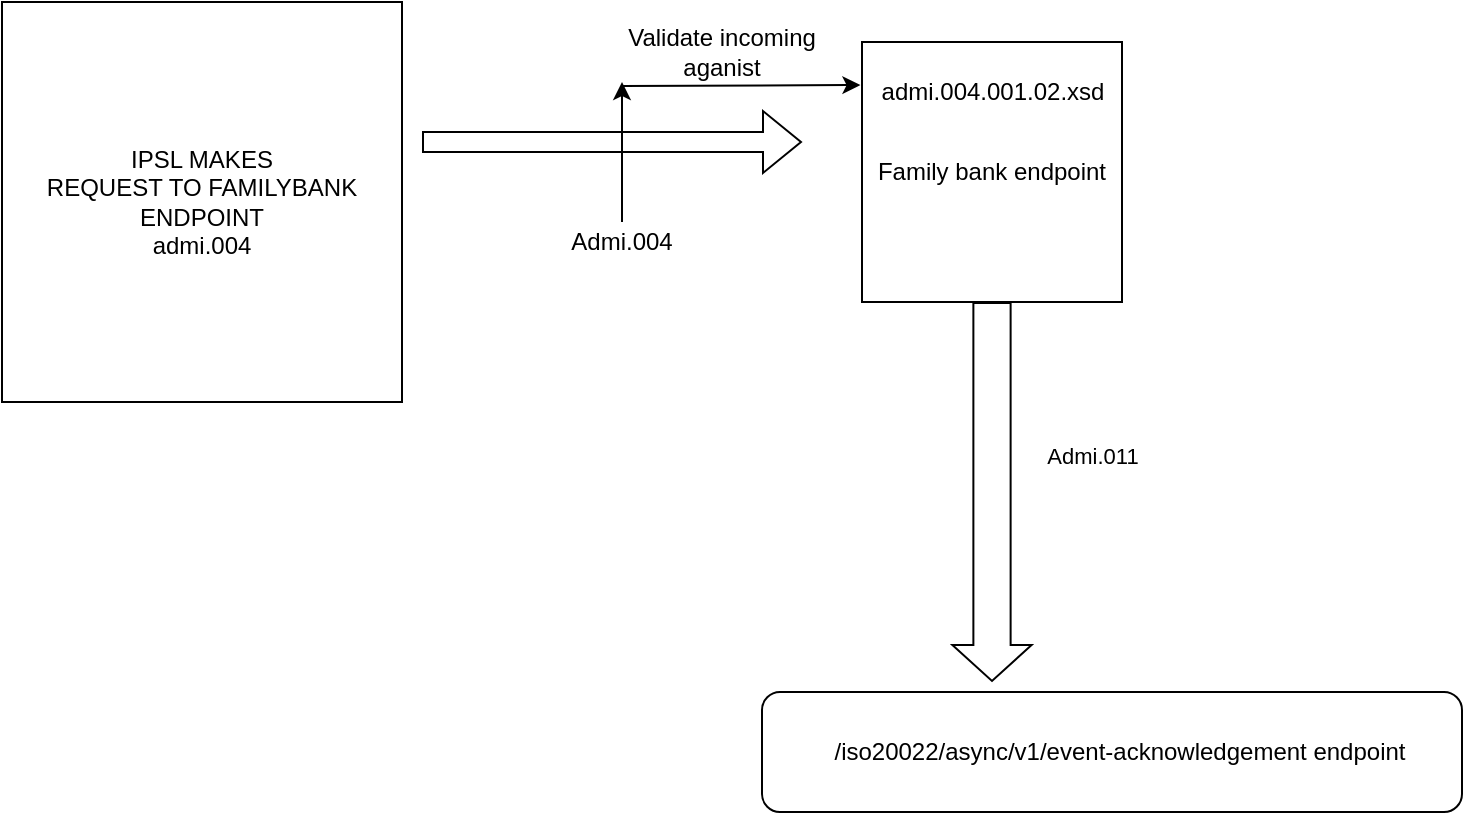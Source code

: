 <mxfile version="25.0.1">
  <diagram name="Page-1" id="I9CYXgJEfsnaPuvc8X5f">
    <mxGraphModel dx="989" dy="514" grid="1" gridSize="10" guides="1" tooltips="1" connect="1" arrows="1" fold="1" page="1" pageScale="1" pageWidth="827" pageHeight="1169" math="0" shadow="0">
      <root>
        <mxCell id="0" />
        <mxCell id="1" parent="0" />
        <mxCell id="Dilf7zjEC500wKTw47Jp-12" value="" style="rounded=1;whiteSpace=wrap;html=1;" vertex="1" parent="1">
          <mxGeometry x="410" y="475" width="350" height="60" as="geometry" />
        </mxCell>
        <mxCell id="Dilf7zjEC500wKTw47Jp-1" value="IPSL MAKES&lt;div&gt;REQUEST TO FAMILYBANK ENDPOINT&lt;/div&gt;&lt;div&gt;admi.004&lt;/div&gt;" style="whiteSpace=wrap;html=1;aspect=fixed;" vertex="1" parent="1">
          <mxGeometry x="30" y="130" width="200" height="200" as="geometry" />
        </mxCell>
        <mxCell id="Dilf7zjEC500wKTw47Jp-2" value="Family bank endpoint" style="whiteSpace=wrap;html=1;aspect=fixed;" vertex="1" parent="1">
          <mxGeometry x="460" y="150" width="130" height="130" as="geometry" />
        </mxCell>
        <mxCell id="Dilf7zjEC500wKTw47Jp-3" value="" style="shape=flexArrow;endArrow=classic;html=1;rounded=0;" edge="1" parent="1">
          <mxGeometry width="50" height="50" relative="1" as="geometry">
            <mxPoint x="240" y="200" as="sourcePoint" />
            <mxPoint x="430" y="200" as="targetPoint" />
          </mxGeometry>
        </mxCell>
        <mxCell id="Dilf7zjEC500wKTw47Jp-21" style="edgeStyle=orthogonalEdgeStyle;rounded=0;orthogonalLoop=1;jettySize=auto;html=1;" edge="1" parent="1" source="Dilf7zjEC500wKTw47Jp-5">
          <mxGeometry relative="1" as="geometry">
            <mxPoint x="340" y="170" as="targetPoint" />
          </mxGeometry>
        </mxCell>
        <mxCell id="Dilf7zjEC500wKTw47Jp-5" value="Admi.004" style="text;strokeColor=none;align=center;fillColor=none;html=1;verticalAlign=middle;whiteSpace=wrap;rounded=0;" vertex="1" parent="1">
          <mxGeometry x="310" y="240" width="60" height="20" as="geometry" />
        </mxCell>
        <mxCell id="Dilf7zjEC500wKTw47Jp-7" value="" style="shape=flexArrow;endArrow=classic;html=1;rounded=0;width=18.621;endSize=5.669;exitX=0.5;exitY=1;exitDx=0;exitDy=0;" edge="1" parent="1" source="Dilf7zjEC500wKTw47Jp-2">
          <mxGeometry width="50" height="50" relative="1" as="geometry">
            <mxPoint x="524.66" y="300" as="sourcePoint" />
            <mxPoint x="525" y="470" as="targetPoint" />
          </mxGeometry>
        </mxCell>
        <mxCell id="Dilf7zjEC500wKTw47Jp-8" value="Admi.011" style="edgeLabel;html=1;align=center;verticalAlign=middle;resizable=0;points=[];" vertex="1" connectable="0" parent="Dilf7zjEC500wKTw47Jp-7">
          <mxGeometry x="-0.25" y="10" relative="1" as="geometry">
            <mxPoint x="40" y="5" as="offset" />
          </mxGeometry>
        </mxCell>
        <mxCell id="Dilf7zjEC500wKTw47Jp-9" value="admi.004.001.02.xsd" style="text;html=1;align=center;verticalAlign=middle;resizable=0;points=[];autosize=1;strokeColor=none;fillColor=none;" vertex="1" parent="1">
          <mxGeometry x="460" y="160" width="130" height="30" as="geometry" />
        </mxCell>
        <mxCell id="Dilf7zjEC500wKTw47Jp-10" value="/iso20022/async/v1/event-acknowledgement endpoint" style="text;html=1;align=center;verticalAlign=middle;whiteSpace=wrap;rounded=0;" vertex="1" parent="1">
          <mxGeometry x="414" y="490" width="350" height="30" as="geometry" />
        </mxCell>
        <mxCell id="Dilf7zjEC500wKTw47Jp-22" value="" style="endArrow=classic;html=1;rounded=0;entryX=-0.006;entryY=0.384;entryDx=0;entryDy=0;entryPerimeter=0;" edge="1" parent="1" target="Dilf7zjEC500wKTw47Jp-9">
          <mxGeometry width="50" height="50" relative="1" as="geometry">
            <mxPoint x="340" y="172" as="sourcePoint" />
            <mxPoint x="440" y="290" as="targetPoint" />
          </mxGeometry>
        </mxCell>
        <mxCell id="Dilf7zjEC500wKTw47Jp-23" value="Validate incoming aganist" style="text;html=1;align=center;verticalAlign=middle;whiteSpace=wrap;rounded=0;" vertex="1" parent="1">
          <mxGeometry x="330" y="140" width="120" height="30" as="geometry" />
        </mxCell>
      </root>
    </mxGraphModel>
  </diagram>
</mxfile>
